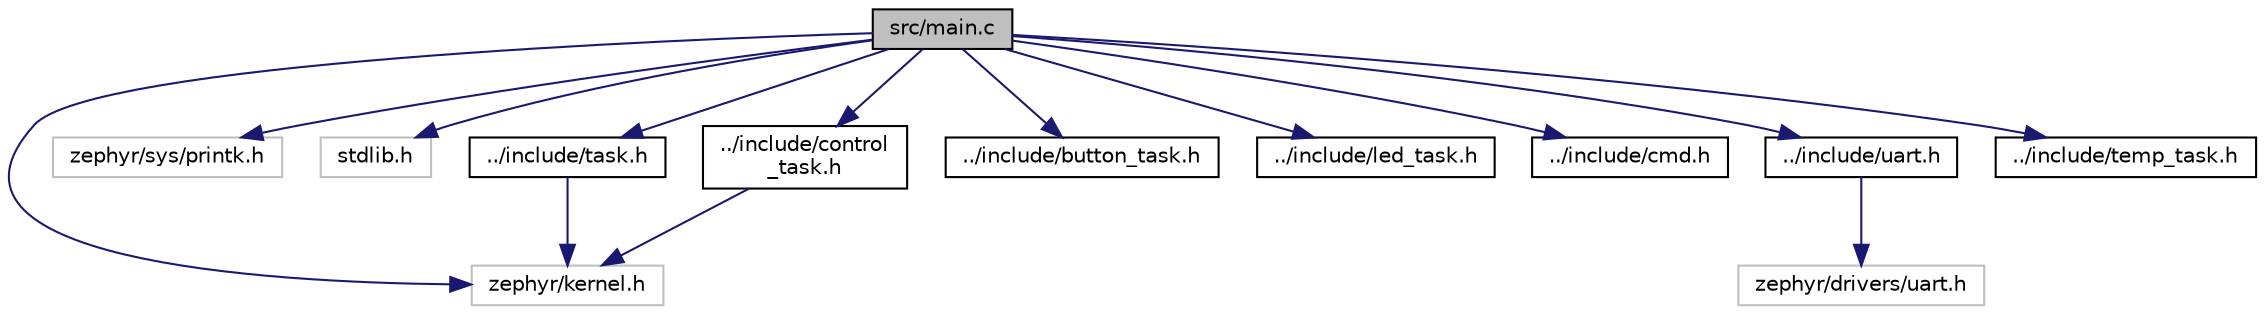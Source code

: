 digraph "src/main.c"
{
 // LATEX_PDF_SIZE
  edge [fontname="Helvetica",fontsize="10",labelfontname="Helvetica",labelfontsize="10"];
  node [fontname="Helvetica",fontsize="10",shape=record];
  Node1 [label="src/main.c",height=0.2,width=0.4,color="black", fillcolor="grey75", style="filled", fontcolor="black",tooltip="Ficheiro principal do projeto SETR Mini-Projeto."];
  Node1 -> Node2 [color="midnightblue",fontsize="10",style="solid",fontname="Helvetica"];
  Node2 [label="zephyr/kernel.h",height=0.2,width=0.4,color="grey75", fillcolor="white", style="filled",tooltip=" "];
  Node1 -> Node3 [color="midnightblue",fontsize="10",style="solid",fontname="Helvetica"];
  Node3 [label="zephyr/sys/printk.h",height=0.2,width=0.4,color="grey75", fillcolor="white", style="filled",tooltip=" "];
  Node1 -> Node4 [color="midnightblue",fontsize="10",style="solid",fontname="Helvetica"];
  Node4 [label="stdlib.h",height=0.2,width=0.4,color="grey75", fillcolor="white", style="filled",tooltip=" "];
  Node1 -> Node5 [color="midnightblue",fontsize="10",style="solid",fontname="Helvetica"];
  Node5 [label="../include/task.h",height=0.2,width=0.4,color="black", fillcolor="white", style="filled",URL="$task_8h.html",tooltip="Definição da RTDB (Real-Time DataBase) e funções utilitárias para tasks."];
  Node5 -> Node2 [color="midnightblue",fontsize="10",style="solid",fontname="Helvetica"];
  Node1 -> Node6 [color="midnightblue",fontsize="10",style="solid",fontname="Helvetica"];
  Node6 [label="../include/control\l_task.h",height=0.2,width=0.4,color="black", fillcolor="white", style="filled",URL="$control__task_8h.html",tooltip="Ficheiro de cabeçalho para a tarefa de controlo térmico."];
  Node6 -> Node2 [color="midnightblue",fontsize="10",style="solid",fontname="Helvetica"];
  Node1 -> Node7 [color="midnightblue",fontsize="10",style="solid",fontname="Helvetica"];
  Node7 [label="../include/button_task.h",height=0.2,width=0.4,color="black", fillcolor="white", style="filled",URL="$button__task_8h.html",tooltip="Declaração da task responsável pela leitura dos botões físicos e atualização da RTDB."];
  Node1 -> Node8 [color="midnightblue",fontsize="10",style="solid",fontname="Helvetica"];
  Node8 [label="../include/led_task.h",height=0.2,width=0.4,color="black", fillcolor="white", style="filled",URL="$led__task_8h.html",tooltip="Declaração da task de controlo dos LEDs de estado do sistema."];
  Node1 -> Node9 [color="midnightblue",fontsize="10",style="solid",fontname="Helvetica"];
  Node9 [label="../include/cmd.h",height=0.2,width=0.4,color="black", fillcolor="white", style="filled",URL="$cmd_8h.html",tooltip="Ficheiro de cabeçalho para teste dos comandos do sistema SETR Mini-Projeto."];
  Node1 -> Node10 [color="midnightblue",fontsize="10",style="solid",fontname="Helvetica"];
  Node10 [label="../include/uart.h",height=0.2,width=0.4,color="black", fillcolor="white", style="filled",URL="$uart_8h.html",tooltip="Ficheiro de cabeçalho para a tarefa de comunicação UART."];
  Node10 -> Node11 [color="midnightblue",fontsize="10",style="solid",fontname="Helvetica"];
  Node11 [label="zephyr/drivers/uart.h",height=0.2,width=0.4,color="grey75", fillcolor="white", style="filled",tooltip=" "];
  Node1 -> Node12 [color="midnightblue",fontsize="10",style="solid",fontname="Helvetica"];
  Node12 [label="../include/temp_task.h",height=0.2,width=0.4,color="black", fillcolor="white", style="filled",URL="$temp__task_8h.html",tooltip="Ficheiro de cabeçalho para a tarefa de leitura da temperatura do sensor TC74 via I2C."];
}
